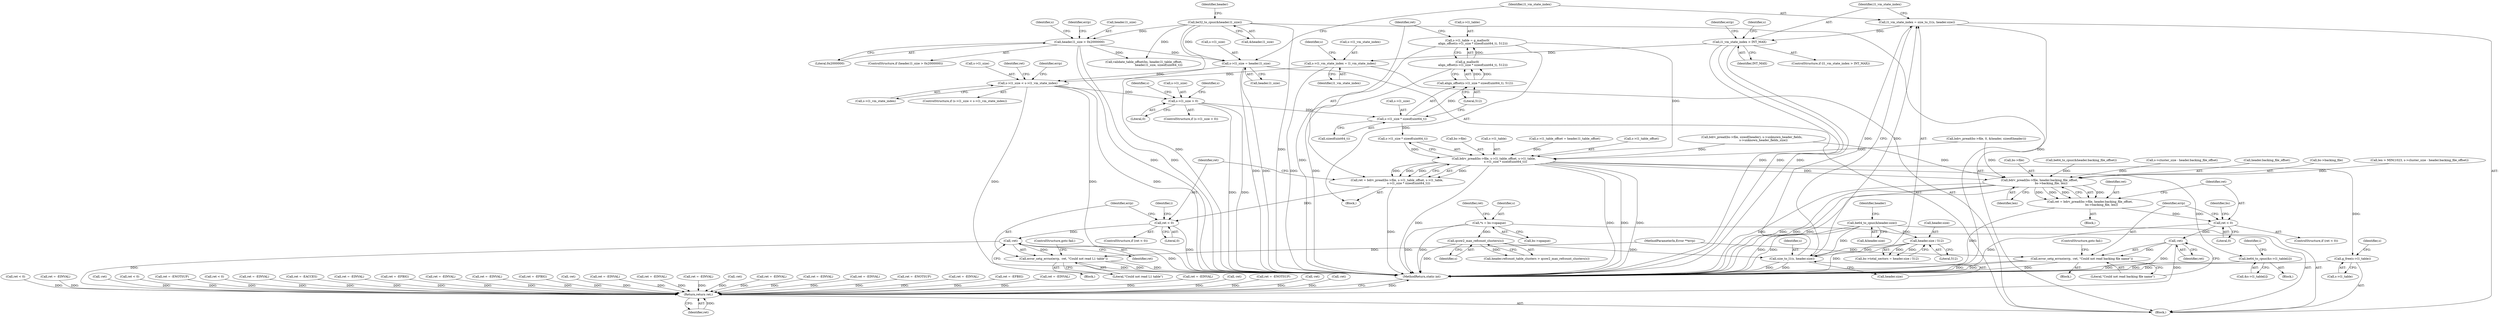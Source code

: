 digraph "1_qemu_6a83f8b5bec6f59e56cc49bd49e4c3f8f805d56f_0@integer" {
"1000910" [label="(Call,s->l1_table = g_malloc0(\n            align_offset(s->l1_size * sizeof(uint64_t), 512)))"];
"1000914" [label="(Call,g_malloc0(\n            align_offset(s->l1_size * sizeof(uint64_t), 512)))"];
"1000915" [label="(Call,align_offset(s->l1_size * sizeof(uint64_t), 512))"];
"1000916" [label="(Call,s->l1_size * sizeof(uint64_t))"];
"1000904" [label="(Call,s->l1_size > 0)"];
"1000859" [label="(Call,s->l1_size < s->l1_vm_state_index)"];
"1000826" [label="(Call,s->l1_size = header.l1_size)"];
"1000807" [label="(Call,header.l1_size > 0x2000000)"];
"1000214" [label="(Call,be32_to_cpus(&header.l1_size))"];
"1000853" [label="(Call,s->l1_vm_state_index = l1_vm_state_index)"];
"1000841" [label="(Call,l1_vm_state_index > INT_MAX)"];
"1000833" [label="(Call,l1_vm_state_index = size_to_l1(s, header.size))"];
"1000835" [label="(Call,size_to_l1(s, header.size))"];
"1000738" [label="(Call,qcow2_max_refcount_clusters(s))"];
"1000128" [label="(Call,*s = bs->opaque)"];
"1000682" [label="(Call,header.size / 512)"];
"1000194" [label="(Call,be64_to_cpus(&header.size))"];
"1000925" [label="(Call,bdrv_pread(bs->file, s->l1_table_offset, s->l1_table,\n                         s->l1_size * sizeof(uint64_t)))"];
"1000923" [label="(Call,ret = bdrv_pread(bs->file, s->l1_table_offset, s->l1_table,\n                         s->l1_size * sizeof(uint64_t)))"];
"1000942" [label="(Call,ret < 0)"];
"1000948" [label="(Call,-ret)"];
"1000946" [label="(Call,error_setg_errno(errp, -ret, \"Could not read L1 table\"))"];
"1001481" [label="(Return,return ret;)"];
"1000964" [label="(Call,be64_to_cpus(&s->l1_table[i]))"];
"1001096" [label="(Call,bdrv_pread(bs->file, header.backing_file_offset,\n                         bs->backing_file, len))"];
"1001094" [label="(Call,ret = bdrv_pread(bs->file, header.backing_file_offset,\n                         bs->backing_file, len))"];
"1001108" [label="(Call,ret < 0)"];
"1001114" [label="(Call,-ret)"];
"1001112" [label="(Call,error_setg_errno(errp, -ret, \"Could not read backing file name\"))"];
"1001444" [label="(Call,g_free(s->l1_table))"];
"1000423" [label="(Call,ret = -EINVAL)"];
"1000678" [label="(Call,bs->total_sectors = header.size / 512)"];
"1000780" [label="(Call,ret = -EINVAL)"];
"1000274" [label="(Call,ret = -ENOTSUP)"];
"1000249" [label="(Call,ret = -EINVAL)"];
"1001112" [label="(Call,error_setg_errno(errp, -ret, \"Could not read backing file name\"))"];
"1000946" [label="(Call,error_setg_errno(errp, -ret, \"Could not read L1 table\"))"];
"1000816" [label="(Call,ret = -EFBIG)"];
"1000915" [label="(Call,align_offset(s->l1_size * sizeof(uint64_t), 512))"];
"1000954" [label="(Identifier,i)"];
"1000923" [label="(Call,ret = bdrv_pread(bs->file, s->l1_table_offset, s->l1_table,\n                         s->l1_size * sizeof(uint64_t)))"];
"1000686" [label="(Literal,512)"];
"1000950" [label="(Literal,\"Could not read L1 table\")"];
"1000406" [label="(Call,ret = -EINVAL)"];
"1000682" [label="(Call,header.size / 512)"];
"1001056" [label="(Call,ret = -EINVAL)"];
"1001108" [label="(Call,ret < 0)"];
"1000830" [label="(Call,header.l1_size)"];
"1001185" [label="(Call,-ret)"];
"1000125" [label="(MethodParameterIn,Error **errp)"];
"1000941" [label="(ControlStructure,if (ret < 0))"];
"1001481" [label="(Return,return ret;)"];
"1000154" [label="(Call,bdrv_pread(bs->file, 0, &header, sizeof(header)))"];
"1000963" [label="(Block,)"];
"1000854" [label="(Call,s->l1_vm_state_index)"];
"1000917" [label="(Call,s->l1_size)"];
"1001106" [label="(Identifier,len)"];
"1000222" [label="(Identifier,header)"];
"1000903" [label="(ControlStructure,if (s->l1_size > 0))"];
"1000964" [label="(Call,be64_to_cpus(&s->l1_table[i]))"];
"1000853" [label="(Call,s->l1_vm_state_index = l1_vm_state_index)"];
"1000843" [label="(Identifier,INT_MAX)"];
"1000909" [label="(Block,)"];
"1000860" [label="(Call,s->l1_size)"];
"1001483" [label="(MethodReturn,static int)"];
"1001115" [label="(Identifier,ret)"];
"1000876" [label="(Identifier,ret)"];
"1000840" [label="(ControlStructure,if (l1_vm_state_index > INT_MAX))"];
"1001095" [label="(Identifier,ret)"];
"1001116" [label="(Literal,\"Could not read backing file name\")"];
"1000734" [label="(Call,header.refcount_table_clusters > qcow2_max_refcount_clusters(s))"];
"1000806" [label="(ControlStructure,if (header.l1_size > 0x2000000))"];
"1000613" [label="(Call,ret = -ENOTSUP)"];
"1001110" [label="(Literal,0)"];
"1000814" [label="(Identifier,errp)"];
"1000475" [label="(Call,-ret)"];
"1000863" [label="(Call,s->l1_vm_state_index)"];
"1000925" [label="(Call,bdrv_pread(bs->file, s->l1_table_offset, s->l1_table,\n                         s->l1_size * sizeof(uint64_t)))"];
"1000973" [label="(Identifier,s)"];
"1000811" [label="(Literal,0x2000000)"];
"1000170" [label="(Call,-ret)"];
"1000904" [label="(Call,s->l1_size > 0)"];
"1000944" [label="(Literal,0)"];
"1001107" [label="(ControlStructure,if (ret < 0))"];
"1000835" [label="(Call,size_to_l1(s, header.size))"];
"1000456" [label="(Call,bdrv_pread(bs->file, sizeof(header), s->unknown_header_fields,\n                         s->unknown_header_fields_size))"];
"1001097" [label="(Call,bs->file)"];
"1000916" [label="(Call,s->l1_size * sizeof(uint64_t))"];
"1000842" [label="(Identifier,l1_vm_state_index)"];
"1001482" [label="(Identifier,ret)"];
"1000184" [label="(Call,be64_to_cpus(&header.backing_file_offset))"];
"1001450" [label="(Identifier,s)"];
"1000826" [label="(Call,s->l1_size = header.l1_size)"];
"1000126" [label="(Block,)"];
"1000965" [label="(Call,&s->l1_table[i])"];
"1000834" [label="(Identifier,l1_vm_state_index)"];
"1001078" [label="(Call,s->cluster_size - header.backing_file_offset)"];
"1000905" [label="(Call,s->l1_size)"];
"1000846" [label="(Identifier,errp)"];
"1000949" [label="(Identifier,ret)"];
"1000948" [label="(Call,-ret)"];
"1001117" [label="(ControlStructure,goto fail;)"];
"1000762" [label="(Call,ret < 0)"];
"1001089" [label="(Call,ret = -EINVAL)"];
"1000739" [label="(Identifier,s)"];
"1000912" [label="(Identifier,s)"];
"1000129" [label="(Identifier,s)"];
"1000128" [label="(Call,*s = bs->opaque)"];
"1000841" [label="(Call,l1_vm_state_index > INT_MAX)"];
"1000215" [label="(Call,&header.l1_size)"];
"1000947" [label="(Identifier,errp)"];
"1000808" [label="(Call,header.l1_size)"];
"1000130" [label="(Call,bs->opaque)"];
"1001230" [label="(Call,-ret)"];
"1000798" [label="(Call,ret < 0)"];
"1000827" [label="(Call,s->l1_size)"];
"1000565" [label="(Call,ret = -ENOTSUP)"];
"1000828" [label="(Identifier,s)"];
"1001445" [label="(Call,s->l1_table)"];
"1000942" [label="(Call,ret < 0)"];
"1000861" [label="(Identifier,s)"];
"1000926" [label="(Call,bs->file)"];
"1000922" [label="(Literal,512)"];
"1000888" [label="(Call,ret < 0)"];
"1000738" [label="(Call,qcow2_max_refcount_clusters(s))"];
"1000945" [label="(Block,)"];
"1000807" [label="(Call,header.l1_size > 0x2000000)"];
"1001121" [label="(Identifier,bs)"];
"1000195" [label="(Call,&header.size)"];
"1000855" [label="(Identifier,s)"];
"1001444" [label="(Call,g_free(s->l1_table))"];
"1000932" [label="(Call,s->l1_table)"];
"1000896" [label="(Call,s->l1_table_offset = header.l1_table_offset)"];
"1001111" [label="(Block,)"];
"1000638" [label="(Call,ret = -EINVAL)"];
"1000137" [label="(Identifier,ret)"];
"1001100" [label="(Call,header.backing_file_offset)"];
"1000202" [label="(Identifier,header)"];
"1000914" [label="(Call,g_malloc0(\n            align_offset(s->l1_size * sizeof(uint64_t), 512)))"];
"1000920" [label="(Call,sizeof(uint64_t))"];
"1000592" [label="(Call,ret = -EACCES)"];
"1000877" [label="(Call,validate_table_offset(bs, header.l1_table_offset,\n                                header.l1_size, sizeof(uint64_t)))"];
"1000683" [label="(Call,header.size)"];
"1001096" [label="(Call,bdrv_pread(bs->file, header.backing_file_offset,\n                         bs->backing_file, len))"];
"1000491" [label="(Call,ret = -EINVAL)"];
"1000868" [label="(Identifier,errp)"];
"1000911" [label="(Call,s->l1_table)"];
"1001103" [label="(Call,bs->backing_file)"];
"1000821" [label="(Call,ret = -EFBIG)"];
"1001109" [label="(Identifier,ret)"];
"1001417" [label="(Call,ret = -EINVAL)"];
"1000870" [label="(Call,ret = -EINVAL)"];
"1000194" [label="(Call,be64_to_cpus(&header.size))"];
"1000924" [label="(Identifier,ret)"];
"1001114" [label="(Call,-ret)"];
"1000848" [label="(Call,ret = -EFBIG)"];
"1000214" [label="(Call,be32_to_cpus(&header.l1_size))"];
"1000836" [label="(Identifier,s)"];
"1000935" [label="(Call,s->l1_size * sizeof(uint64_t))"];
"1001067" [label="(Block,)"];
"1000859" [label="(Call,s->l1_size < s->l1_vm_state_index)"];
"1001150" [label="(Call,-ret)"];
"1000908" [label="(Literal,0)"];
"1001365" [label="(Call,ret = -EINVAL)"];
"1000857" [label="(Identifier,l1_vm_state_index)"];
"1001254" [label="(Call,ret = -EINVAL)"];
"1001094" [label="(Call,ret = bdrv_pread(bs->file, header.backing_file_offset,\n                         bs->backing_file, len))"];
"1000910" [label="(Call,s->l1_table = g_malloc0(\n            align_offset(s->l1_size * sizeof(uint64_t), 512)))"];
"1000962" [label="(Identifier,i)"];
"1000858" [label="(ControlStructure,if (s->l1_size < s->l1_vm_state_index))"];
"1000943" [label="(Identifier,ret)"];
"1000951" [label="(ControlStructure,goto fail;)"];
"1000305" [label="(Call,ret = -EINVAL)"];
"1001028" [label="(Call,-ret)"];
"1000929" [label="(Call,s->l1_table_offset)"];
"1000833" [label="(Call,l1_vm_state_index = size_to_l1(s, header.size))"];
"1001113" [label="(Identifier,errp)"];
"1001074" [label="(Call,len > MIN(1023, s->cluster_size - header.backing_file_offset))"];
"1000837" [label="(Call,header.size)"];
"1000744" [label="(Call,ret = -EINVAL)"];
"1000910" -> "1000909"  [label="AST: "];
"1000910" -> "1000914"  [label="CFG: "];
"1000911" -> "1000910"  [label="AST: "];
"1000914" -> "1000910"  [label="AST: "];
"1000924" -> "1000910"  [label="CFG: "];
"1000910" -> "1001483"  [label="DDG: "];
"1000914" -> "1000910"  [label="DDG: "];
"1000910" -> "1000925"  [label="DDG: "];
"1000914" -> "1000915"  [label="CFG: "];
"1000915" -> "1000914"  [label="AST: "];
"1000914" -> "1001483"  [label="DDG: "];
"1000915" -> "1000914"  [label="DDG: "];
"1000915" -> "1000914"  [label="DDG: "];
"1000915" -> "1000922"  [label="CFG: "];
"1000916" -> "1000915"  [label="AST: "];
"1000922" -> "1000915"  [label="AST: "];
"1000916" -> "1000915"  [label="DDG: "];
"1000916" -> "1000920"  [label="CFG: "];
"1000917" -> "1000916"  [label="AST: "];
"1000920" -> "1000916"  [label="AST: "];
"1000922" -> "1000916"  [label="CFG: "];
"1000904" -> "1000916"  [label="DDG: "];
"1000916" -> "1000935"  [label="DDG: "];
"1000904" -> "1000903"  [label="AST: "];
"1000904" -> "1000908"  [label="CFG: "];
"1000905" -> "1000904"  [label="AST: "];
"1000908" -> "1000904"  [label="AST: "];
"1000912" -> "1000904"  [label="CFG: "];
"1000973" -> "1000904"  [label="CFG: "];
"1000904" -> "1001483"  [label="DDG: "];
"1000904" -> "1001483"  [label="DDG: "];
"1000859" -> "1000904"  [label="DDG: "];
"1000859" -> "1000858"  [label="AST: "];
"1000859" -> "1000863"  [label="CFG: "];
"1000860" -> "1000859"  [label="AST: "];
"1000863" -> "1000859"  [label="AST: "];
"1000868" -> "1000859"  [label="CFG: "];
"1000876" -> "1000859"  [label="CFG: "];
"1000859" -> "1001483"  [label="DDG: "];
"1000859" -> "1001483"  [label="DDG: "];
"1000859" -> "1001483"  [label="DDG: "];
"1000826" -> "1000859"  [label="DDG: "];
"1000853" -> "1000859"  [label="DDG: "];
"1000826" -> "1000126"  [label="AST: "];
"1000826" -> "1000830"  [label="CFG: "];
"1000827" -> "1000826"  [label="AST: "];
"1000830" -> "1000826"  [label="AST: "];
"1000834" -> "1000826"  [label="CFG: "];
"1000826" -> "1001483"  [label="DDG: "];
"1000826" -> "1001483"  [label="DDG: "];
"1000807" -> "1000826"  [label="DDG: "];
"1000214" -> "1000826"  [label="DDG: "];
"1000807" -> "1000806"  [label="AST: "];
"1000807" -> "1000811"  [label="CFG: "];
"1000808" -> "1000807"  [label="AST: "];
"1000811" -> "1000807"  [label="AST: "];
"1000814" -> "1000807"  [label="CFG: "];
"1000828" -> "1000807"  [label="CFG: "];
"1000807" -> "1001483"  [label="DDG: "];
"1000807" -> "1001483"  [label="DDG: "];
"1000214" -> "1000807"  [label="DDG: "];
"1000807" -> "1000877"  [label="DDG: "];
"1000214" -> "1000126"  [label="AST: "];
"1000214" -> "1000215"  [label="CFG: "];
"1000215" -> "1000214"  [label="AST: "];
"1000222" -> "1000214"  [label="CFG: "];
"1000214" -> "1001483"  [label="DDG: "];
"1000214" -> "1001483"  [label="DDG: "];
"1000214" -> "1000877"  [label="DDG: "];
"1000853" -> "1000126"  [label="AST: "];
"1000853" -> "1000857"  [label="CFG: "];
"1000854" -> "1000853"  [label="AST: "];
"1000857" -> "1000853"  [label="AST: "];
"1000861" -> "1000853"  [label="CFG: "];
"1000853" -> "1001483"  [label="DDG: "];
"1000841" -> "1000853"  [label="DDG: "];
"1000841" -> "1000840"  [label="AST: "];
"1000841" -> "1000843"  [label="CFG: "];
"1000842" -> "1000841"  [label="AST: "];
"1000843" -> "1000841"  [label="AST: "];
"1000846" -> "1000841"  [label="CFG: "];
"1000855" -> "1000841"  [label="CFG: "];
"1000841" -> "1001483"  [label="DDG: "];
"1000841" -> "1001483"  [label="DDG: "];
"1000841" -> "1001483"  [label="DDG: "];
"1000833" -> "1000841"  [label="DDG: "];
"1000833" -> "1000126"  [label="AST: "];
"1000833" -> "1000835"  [label="CFG: "];
"1000834" -> "1000833"  [label="AST: "];
"1000835" -> "1000833"  [label="AST: "];
"1000842" -> "1000833"  [label="CFG: "];
"1000833" -> "1001483"  [label="DDG: "];
"1000835" -> "1000833"  [label="DDG: "];
"1000835" -> "1000833"  [label="DDG: "];
"1000835" -> "1000837"  [label="CFG: "];
"1000836" -> "1000835"  [label="AST: "];
"1000837" -> "1000835"  [label="AST: "];
"1000835" -> "1001483"  [label="DDG: "];
"1000835" -> "1001483"  [label="DDG: "];
"1000738" -> "1000835"  [label="DDG: "];
"1000682" -> "1000835"  [label="DDG: "];
"1000194" -> "1000835"  [label="DDG: "];
"1000738" -> "1000734"  [label="AST: "];
"1000738" -> "1000739"  [label="CFG: "];
"1000739" -> "1000738"  [label="AST: "];
"1000734" -> "1000738"  [label="CFG: "];
"1000738" -> "1001483"  [label="DDG: "];
"1000738" -> "1000734"  [label="DDG: "];
"1000128" -> "1000738"  [label="DDG: "];
"1000128" -> "1000126"  [label="AST: "];
"1000128" -> "1000130"  [label="CFG: "];
"1000129" -> "1000128"  [label="AST: "];
"1000130" -> "1000128"  [label="AST: "];
"1000137" -> "1000128"  [label="CFG: "];
"1000128" -> "1001483"  [label="DDG: "];
"1000128" -> "1001483"  [label="DDG: "];
"1000682" -> "1000678"  [label="AST: "];
"1000682" -> "1000686"  [label="CFG: "];
"1000683" -> "1000682"  [label="AST: "];
"1000686" -> "1000682"  [label="AST: "];
"1000678" -> "1000682"  [label="CFG: "];
"1000682" -> "1001483"  [label="DDG: "];
"1000682" -> "1000678"  [label="DDG: "];
"1000682" -> "1000678"  [label="DDG: "];
"1000194" -> "1000682"  [label="DDG: "];
"1000194" -> "1000126"  [label="AST: "];
"1000194" -> "1000195"  [label="CFG: "];
"1000195" -> "1000194"  [label="AST: "];
"1000202" -> "1000194"  [label="CFG: "];
"1000194" -> "1001483"  [label="DDG: "];
"1000194" -> "1001483"  [label="DDG: "];
"1000925" -> "1000923"  [label="AST: "];
"1000925" -> "1000935"  [label="CFG: "];
"1000926" -> "1000925"  [label="AST: "];
"1000929" -> "1000925"  [label="AST: "];
"1000932" -> "1000925"  [label="AST: "];
"1000935" -> "1000925"  [label="AST: "];
"1000923" -> "1000925"  [label="CFG: "];
"1000925" -> "1001483"  [label="DDG: "];
"1000925" -> "1001483"  [label="DDG: "];
"1000925" -> "1001483"  [label="DDG: "];
"1000925" -> "1001483"  [label="DDG: "];
"1000925" -> "1000923"  [label="DDG: "];
"1000925" -> "1000923"  [label="DDG: "];
"1000925" -> "1000923"  [label="DDG: "];
"1000925" -> "1000923"  [label="DDG: "];
"1000456" -> "1000925"  [label="DDG: "];
"1000154" -> "1000925"  [label="DDG: "];
"1000896" -> "1000925"  [label="DDG: "];
"1000935" -> "1000925"  [label="DDG: "];
"1000925" -> "1000964"  [label="DDG: "];
"1000925" -> "1001096"  [label="DDG: "];
"1000925" -> "1001444"  [label="DDG: "];
"1000923" -> "1000909"  [label="AST: "];
"1000924" -> "1000923"  [label="AST: "];
"1000943" -> "1000923"  [label="CFG: "];
"1000923" -> "1001483"  [label="DDG: "];
"1000923" -> "1000942"  [label="DDG: "];
"1000942" -> "1000941"  [label="AST: "];
"1000942" -> "1000944"  [label="CFG: "];
"1000943" -> "1000942"  [label="AST: "];
"1000944" -> "1000942"  [label="AST: "];
"1000947" -> "1000942"  [label="CFG: "];
"1000954" -> "1000942"  [label="CFG: "];
"1000942" -> "1001483"  [label="DDG: "];
"1000942" -> "1000948"  [label="DDG: "];
"1000948" -> "1000946"  [label="AST: "];
"1000948" -> "1000949"  [label="CFG: "];
"1000949" -> "1000948"  [label="AST: "];
"1000950" -> "1000948"  [label="CFG: "];
"1000948" -> "1001483"  [label="DDG: "];
"1000948" -> "1000946"  [label="DDG: "];
"1000948" -> "1001481"  [label="DDG: "];
"1000946" -> "1000945"  [label="AST: "];
"1000946" -> "1000950"  [label="CFG: "];
"1000947" -> "1000946"  [label="AST: "];
"1000950" -> "1000946"  [label="AST: "];
"1000951" -> "1000946"  [label="CFG: "];
"1000946" -> "1001483"  [label="DDG: "];
"1000946" -> "1001483"  [label="DDG: "];
"1000946" -> "1001483"  [label="DDG: "];
"1000125" -> "1000946"  [label="DDG: "];
"1001481" -> "1000126"  [label="AST: "];
"1001481" -> "1001482"  [label="CFG: "];
"1001482" -> "1001481"  [label="AST: "];
"1001483" -> "1001481"  [label="CFG: "];
"1001481" -> "1001483"  [label="DDG: "];
"1001482" -> "1001481"  [label="DDG: "];
"1000613" -> "1001481"  [label="DDG: "];
"1001185" -> "1001481"  [label="DDG: "];
"1000638" -> "1001481"  [label="DDG: "];
"1001056" -> "1001481"  [label="DDG: "];
"1001150" -> "1001481"  [label="DDG: "];
"1000565" -> "1001481"  [label="DDG: "];
"1000406" -> "1001481"  [label="DDG: "];
"1000744" -> "1001481"  [label="DDG: "];
"1000475" -> "1001481"  [label="DDG: "];
"1000423" -> "1001481"  [label="DDG: "];
"1000762" -> "1001481"  [label="DDG: "];
"1001230" -> "1001481"  [label="DDG: "];
"1001365" -> "1001481"  [label="DDG: "];
"1000848" -> "1001481"  [label="DDG: "];
"1000780" -> "1001481"  [label="DDG: "];
"1000274" -> "1001481"  [label="DDG: "];
"1000870" -> "1001481"  [label="DDG: "];
"1001417" -> "1001481"  [label="DDG: "];
"1000816" -> "1001481"  [label="DDG: "];
"1000798" -> "1001481"  [label="DDG: "];
"1001254" -> "1001481"  [label="DDG: "];
"1000305" -> "1001481"  [label="DDG: "];
"1001114" -> "1001481"  [label="DDG: "];
"1001028" -> "1001481"  [label="DDG: "];
"1000170" -> "1001481"  [label="DDG: "];
"1000821" -> "1001481"  [label="DDG: "];
"1000491" -> "1001481"  [label="DDG: "];
"1001089" -> "1001481"  [label="DDG: "];
"1000249" -> "1001481"  [label="DDG: "];
"1000888" -> "1001481"  [label="DDG: "];
"1000592" -> "1001481"  [label="DDG: "];
"1000964" -> "1000963"  [label="AST: "];
"1000964" -> "1000965"  [label="CFG: "];
"1000965" -> "1000964"  [label="AST: "];
"1000962" -> "1000964"  [label="CFG: "];
"1000964" -> "1001483"  [label="DDG: "];
"1000964" -> "1001483"  [label="DDG: "];
"1001096" -> "1001094"  [label="AST: "];
"1001096" -> "1001106"  [label="CFG: "];
"1001097" -> "1001096"  [label="AST: "];
"1001100" -> "1001096"  [label="AST: "];
"1001103" -> "1001096"  [label="AST: "];
"1001106" -> "1001096"  [label="AST: "];
"1001094" -> "1001096"  [label="CFG: "];
"1001096" -> "1001483"  [label="DDG: "];
"1001096" -> "1001483"  [label="DDG: "];
"1001096" -> "1001483"  [label="DDG: "];
"1001096" -> "1001483"  [label="DDG: "];
"1001096" -> "1001094"  [label="DDG: "];
"1001096" -> "1001094"  [label="DDG: "];
"1001096" -> "1001094"  [label="DDG: "];
"1001096" -> "1001094"  [label="DDG: "];
"1000456" -> "1001096"  [label="DDG: "];
"1000154" -> "1001096"  [label="DDG: "];
"1000184" -> "1001096"  [label="DDG: "];
"1001078" -> "1001096"  [label="DDG: "];
"1001074" -> "1001096"  [label="DDG: "];
"1001094" -> "1001067"  [label="AST: "];
"1001095" -> "1001094"  [label="AST: "];
"1001109" -> "1001094"  [label="CFG: "];
"1001094" -> "1001483"  [label="DDG: "];
"1001094" -> "1001108"  [label="DDG: "];
"1001108" -> "1001107"  [label="AST: "];
"1001108" -> "1001110"  [label="CFG: "];
"1001109" -> "1001108"  [label="AST: "];
"1001110" -> "1001108"  [label="AST: "];
"1001113" -> "1001108"  [label="CFG: "];
"1001121" -> "1001108"  [label="CFG: "];
"1001108" -> "1001483"  [label="DDG: "];
"1001108" -> "1001114"  [label="DDG: "];
"1001114" -> "1001112"  [label="AST: "];
"1001114" -> "1001115"  [label="CFG: "];
"1001115" -> "1001114"  [label="AST: "];
"1001116" -> "1001114"  [label="CFG: "];
"1001114" -> "1001483"  [label="DDG: "];
"1001114" -> "1001112"  [label="DDG: "];
"1001112" -> "1001111"  [label="AST: "];
"1001112" -> "1001116"  [label="CFG: "];
"1001113" -> "1001112"  [label="AST: "];
"1001116" -> "1001112"  [label="AST: "];
"1001117" -> "1001112"  [label="CFG: "];
"1001112" -> "1001483"  [label="DDG: "];
"1001112" -> "1001483"  [label="DDG: "];
"1001112" -> "1001483"  [label="DDG: "];
"1000125" -> "1001112"  [label="DDG: "];
"1001444" -> "1000126"  [label="AST: "];
"1001444" -> "1001445"  [label="CFG: "];
"1001445" -> "1001444"  [label="AST: "];
"1001450" -> "1001444"  [label="CFG: "];
"1001444" -> "1001483"  [label="DDG: "];
}
